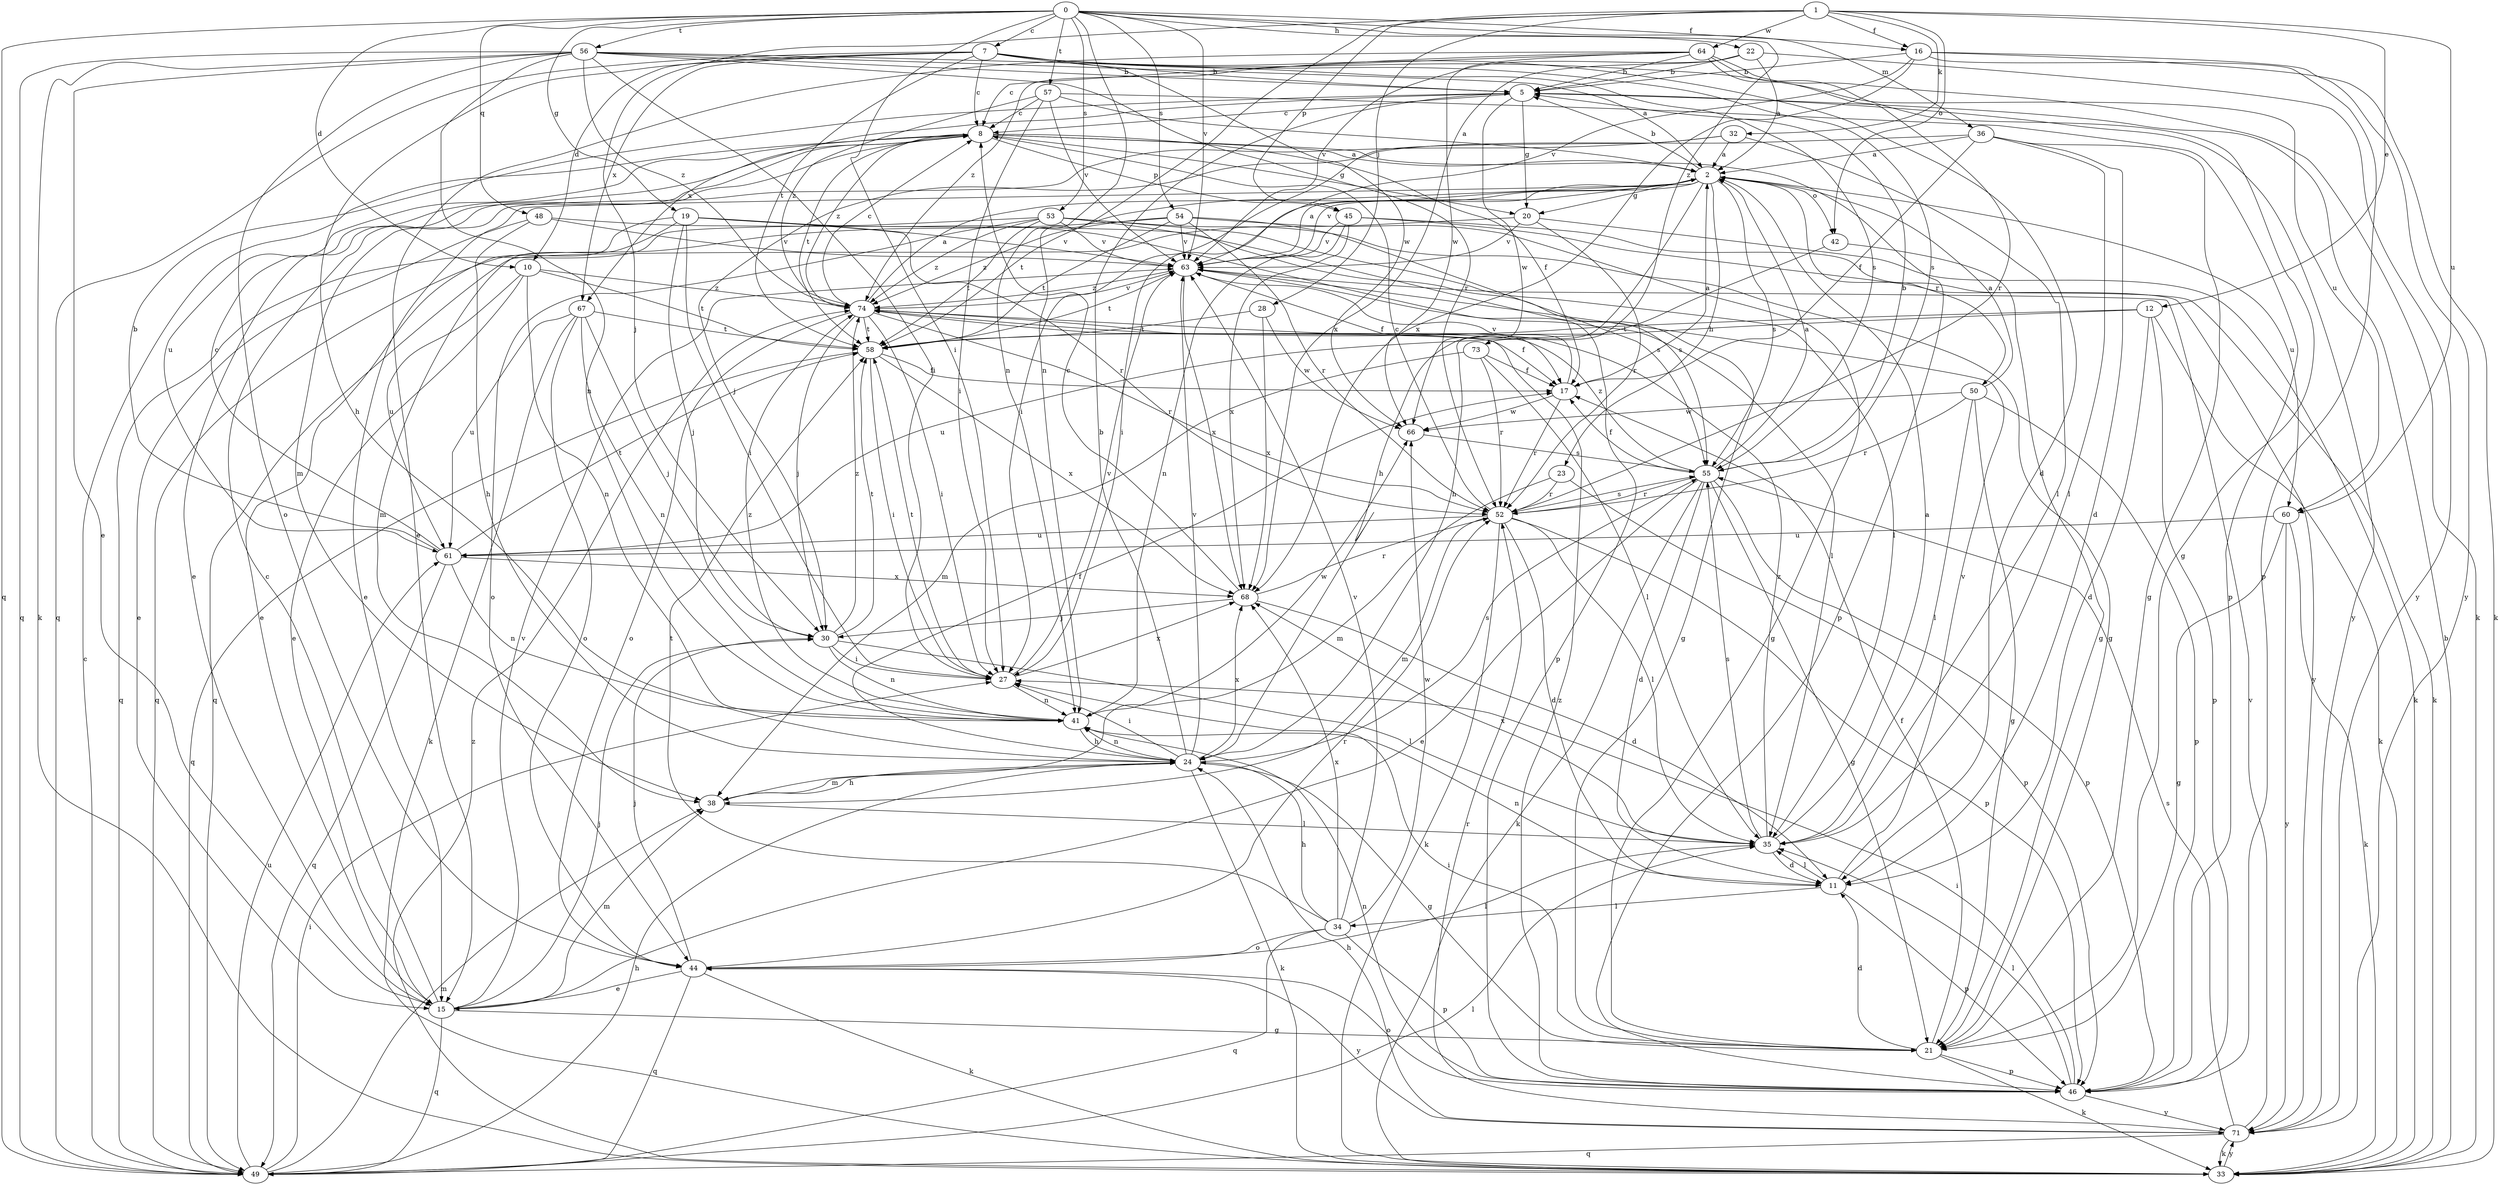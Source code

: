 strict digraph  {
0;
1;
2;
5;
7;
8;
10;
11;
12;
15;
16;
17;
19;
20;
21;
22;
23;
24;
27;
28;
30;
32;
33;
34;
35;
36;
38;
41;
42;
44;
45;
46;
48;
49;
50;
52;
53;
54;
55;
56;
57;
58;
60;
61;
63;
64;
66;
67;
68;
71;
73;
74;
0 -> 7  [label=c];
0 -> 10  [label=d];
0 -> 16  [label=f];
0 -> 19  [label=g];
0 -> 22  [label=h];
0 -> 27  [label=i];
0 -> 36  [label=m];
0 -> 41  [label=n];
0 -> 48  [label=q];
0 -> 49  [label=q];
0 -> 53  [label=s];
0 -> 54  [label=s];
0 -> 56  [label=t];
0 -> 57  [label=t];
0 -> 63  [label=v];
0 -> 73  [label=z];
1 -> 12  [label=e];
1 -> 16  [label=f];
1 -> 28  [label=j];
1 -> 30  [label=j];
1 -> 32  [label=k];
1 -> 41  [label=n];
1 -> 42  [label=o];
1 -> 45  [label=p];
1 -> 60  [label=u];
1 -> 64  [label=w];
2 -> 5  [label=b];
2 -> 15  [label=e];
2 -> 20  [label=g];
2 -> 23  [label=h];
2 -> 24  [label=h];
2 -> 27  [label=i];
2 -> 42  [label=o];
2 -> 50  [label=r];
2 -> 55  [label=s];
2 -> 58  [label=t];
2 -> 60  [label=u];
2 -> 63  [label=v];
5 -> 8  [label=c];
5 -> 20  [label=g];
5 -> 66  [label=w];
5 -> 67  [label=x];
5 -> 71  [label=y];
7 -> 5  [label=b];
7 -> 8  [label=c];
7 -> 10  [label=d];
7 -> 11  [label=d];
7 -> 24  [label=h];
7 -> 49  [label=q];
7 -> 55  [label=s];
7 -> 58  [label=t];
7 -> 60  [label=u];
7 -> 66  [label=w];
7 -> 67  [label=x];
8 -> 2  [label=a];
8 -> 15  [label=e];
8 -> 17  [label=f];
8 -> 20  [label=g];
8 -> 45  [label=p];
8 -> 46  [label=p];
8 -> 58  [label=t];
8 -> 61  [label=u];
8 -> 74  [label=z];
10 -> 15  [label=e];
10 -> 41  [label=n];
10 -> 58  [label=t];
10 -> 61  [label=u];
10 -> 74  [label=z];
11 -> 34  [label=l];
11 -> 35  [label=l];
11 -> 41  [label=n];
11 -> 46  [label=p];
11 -> 63  [label=v];
12 -> 11  [label=d];
12 -> 33  [label=k];
12 -> 46  [label=p];
12 -> 58  [label=t];
12 -> 61  [label=u];
15 -> 8  [label=c];
15 -> 21  [label=g];
15 -> 30  [label=j];
15 -> 38  [label=m];
15 -> 49  [label=q];
15 -> 63  [label=v];
16 -> 5  [label=b];
16 -> 33  [label=k];
16 -> 46  [label=p];
16 -> 63  [label=v];
16 -> 68  [label=x];
16 -> 71  [label=y];
17 -> 2  [label=a];
17 -> 52  [label=r];
17 -> 63  [label=v];
17 -> 66  [label=w];
19 -> 15  [label=e];
19 -> 27  [label=i];
19 -> 30  [label=j];
19 -> 38  [label=m];
19 -> 46  [label=p];
19 -> 52  [label=r];
19 -> 63  [label=v];
20 -> 33  [label=k];
20 -> 49  [label=q];
20 -> 52  [label=r];
20 -> 63  [label=v];
21 -> 11  [label=d];
21 -> 17  [label=f];
21 -> 27  [label=i];
21 -> 33  [label=k];
21 -> 46  [label=p];
22 -> 2  [label=a];
22 -> 5  [label=b];
22 -> 63  [label=v];
22 -> 68  [label=x];
22 -> 71  [label=y];
23 -> 38  [label=m];
23 -> 46  [label=p];
23 -> 52  [label=r];
24 -> 5  [label=b];
24 -> 17  [label=f];
24 -> 21  [label=g];
24 -> 27  [label=i];
24 -> 33  [label=k];
24 -> 38  [label=m];
24 -> 41  [label=n];
24 -> 55  [label=s];
24 -> 63  [label=v];
24 -> 68  [label=x];
27 -> 41  [label=n];
27 -> 58  [label=t];
27 -> 63  [label=v];
27 -> 68  [label=x];
28 -> 58  [label=t];
28 -> 66  [label=w];
28 -> 68  [label=x];
30 -> 27  [label=i];
30 -> 35  [label=l];
30 -> 41  [label=n];
30 -> 58  [label=t];
30 -> 74  [label=z];
32 -> 2  [label=a];
32 -> 27  [label=i];
32 -> 35  [label=l];
32 -> 38  [label=m];
33 -> 5  [label=b];
33 -> 71  [label=y];
33 -> 74  [label=z];
34 -> 24  [label=h];
34 -> 44  [label=o];
34 -> 46  [label=p];
34 -> 49  [label=q];
34 -> 58  [label=t];
34 -> 63  [label=v];
34 -> 66  [label=w];
34 -> 68  [label=x];
35 -> 2  [label=a];
35 -> 11  [label=d];
35 -> 55  [label=s];
35 -> 68  [label=x];
35 -> 74  [label=z];
36 -> 2  [label=a];
36 -> 11  [label=d];
36 -> 17  [label=f];
36 -> 21  [label=g];
36 -> 30  [label=j];
36 -> 35  [label=l];
38 -> 24  [label=h];
38 -> 35  [label=l];
41 -> 24  [label=h];
41 -> 66  [label=w];
41 -> 74  [label=z];
42 -> 21  [label=g];
42 -> 24  [label=h];
44 -> 15  [label=e];
44 -> 30  [label=j];
44 -> 33  [label=k];
44 -> 35  [label=l];
44 -> 49  [label=q];
44 -> 52  [label=r];
44 -> 71  [label=y];
45 -> 33  [label=k];
45 -> 41  [label=n];
45 -> 63  [label=v];
45 -> 68  [label=x];
45 -> 71  [label=y];
46 -> 27  [label=i];
46 -> 35  [label=l];
46 -> 41  [label=n];
46 -> 44  [label=o];
46 -> 71  [label=y];
46 -> 74  [label=z];
48 -> 15  [label=e];
48 -> 21  [label=g];
48 -> 24  [label=h];
48 -> 63  [label=v];
49 -> 8  [label=c];
49 -> 24  [label=h];
49 -> 27  [label=i];
49 -> 35  [label=l];
49 -> 38  [label=m];
49 -> 61  [label=u];
50 -> 2  [label=a];
50 -> 21  [label=g];
50 -> 35  [label=l];
50 -> 46  [label=p];
50 -> 52  [label=r];
50 -> 66  [label=w];
52 -> 8  [label=c];
52 -> 11  [label=d];
52 -> 33  [label=k];
52 -> 35  [label=l];
52 -> 38  [label=m];
52 -> 46  [label=p];
52 -> 55  [label=s];
52 -> 61  [label=u];
53 -> 21  [label=g];
53 -> 35  [label=l];
53 -> 44  [label=o];
53 -> 49  [label=q];
53 -> 55  [label=s];
53 -> 58  [label=t];
53 -> 63  [label=v];
53 -> 74  [label=z];
54 -> 21  [label=g];
54 -> 49  [label=q];
54 -> 52  [label=r];
54 -> 55  [label=s];
54 -> 58  [label=t];
54 -> 63  [label=v];
54 -> 74  [label=z];
55 -> 2  [label=a];
55 -> 5  [label=b];
55 -> 11  [label=d];
55 -> 15  [label=e];
55 -> 17  [label=f];
55 -> 21  [label=g];
55 -> 33  [label=k];
55 -> 46  [label=p];
55 -> 52  [label=r];
55 -> 74  [label=z];
56 -> 2  [label=a];
56 -> 5  [label=b];
56 -> 15  [label=e];
56 -> 27  [label=i];
56 -> 33  [label=k];
56 -> 41  [label=n];
56 -> 44  [label=o];
56 -> 49  [label=q];
56 -> 52  [label=r];
56 -> 55  [label=s];
56 -> 74  [label=z];
57 -> 2  [label=a];
57 -> 8  [label=c];
57 -> 27  [label=i];
57 -> 46  [label=p];
57 -> 63  [label=v];
57 -> 74  [label=z];
58 -> 17  [label=f];
58 -> 27  [label=i];
58 -> 49  [label=q];
58 -> 68  [label=x];
60 -> 21  [label=g];
60 -> 33  [label=k];
60 -> 61  [label=u];
60 -> 71  [label=y];
61 -> 5  [label=b];
61 -> 8  [label=c];
61 -> 41  [label=n];
61 -> 49  [label=q];
61 -> 58  [label=t];
61 -> 68  [label=x];
63 -> 2  [label=a];
63 -> 17  [label=f];
63 -> 35  [label=l];
63 -> 58  [label=t];
63 -> 68  [label=x];
63 -> 74  [label=z];
64 -> 5  [label=b];
64 -> 8  [label=c];
64 -> 15  [label=e];
64 -> 21  [label=g];
64 -> 33  [label=k];
64 -> 52  [label=r];
64 -> 66  [label=w];
64 -> 74  [label=z];
66 -> 55  [label=s];
67 -> 30  [label=j];
67 -> 33  [label=k];
67 -> 41  [label=n];
67 -> 44  [label=o];
67 -> 58  [label=t];
67 -> 61  [label=u];
68 -> 8  [label=c];
68 -> 11  [label=d];
68 -> 30  [label=j];
68 -> 52  [label=r];
71 -> 24  [label=h];
71 -> 33  [label=k];
71 -> 49  [label=q];
71 -> 52  [label=r];
71 -> 55  [label=s];
71 -> 63  [label=v];
73 -> 17  [label=f];
73 -> 35  [label=l];
73 -> 38  [label=m];
73 -> 52  [label=r];
74 -> 2  [label=a];
74 -> 8  [label=c];
74 -> 17  [label=f];
74 -> 27  [label=i];
74 -> 30  [label=j];
74 -> 44  [label=o];
74 -> 52  [label=r];
74 -> 58  [label=t];
74 -> 63  [label=v];
}
